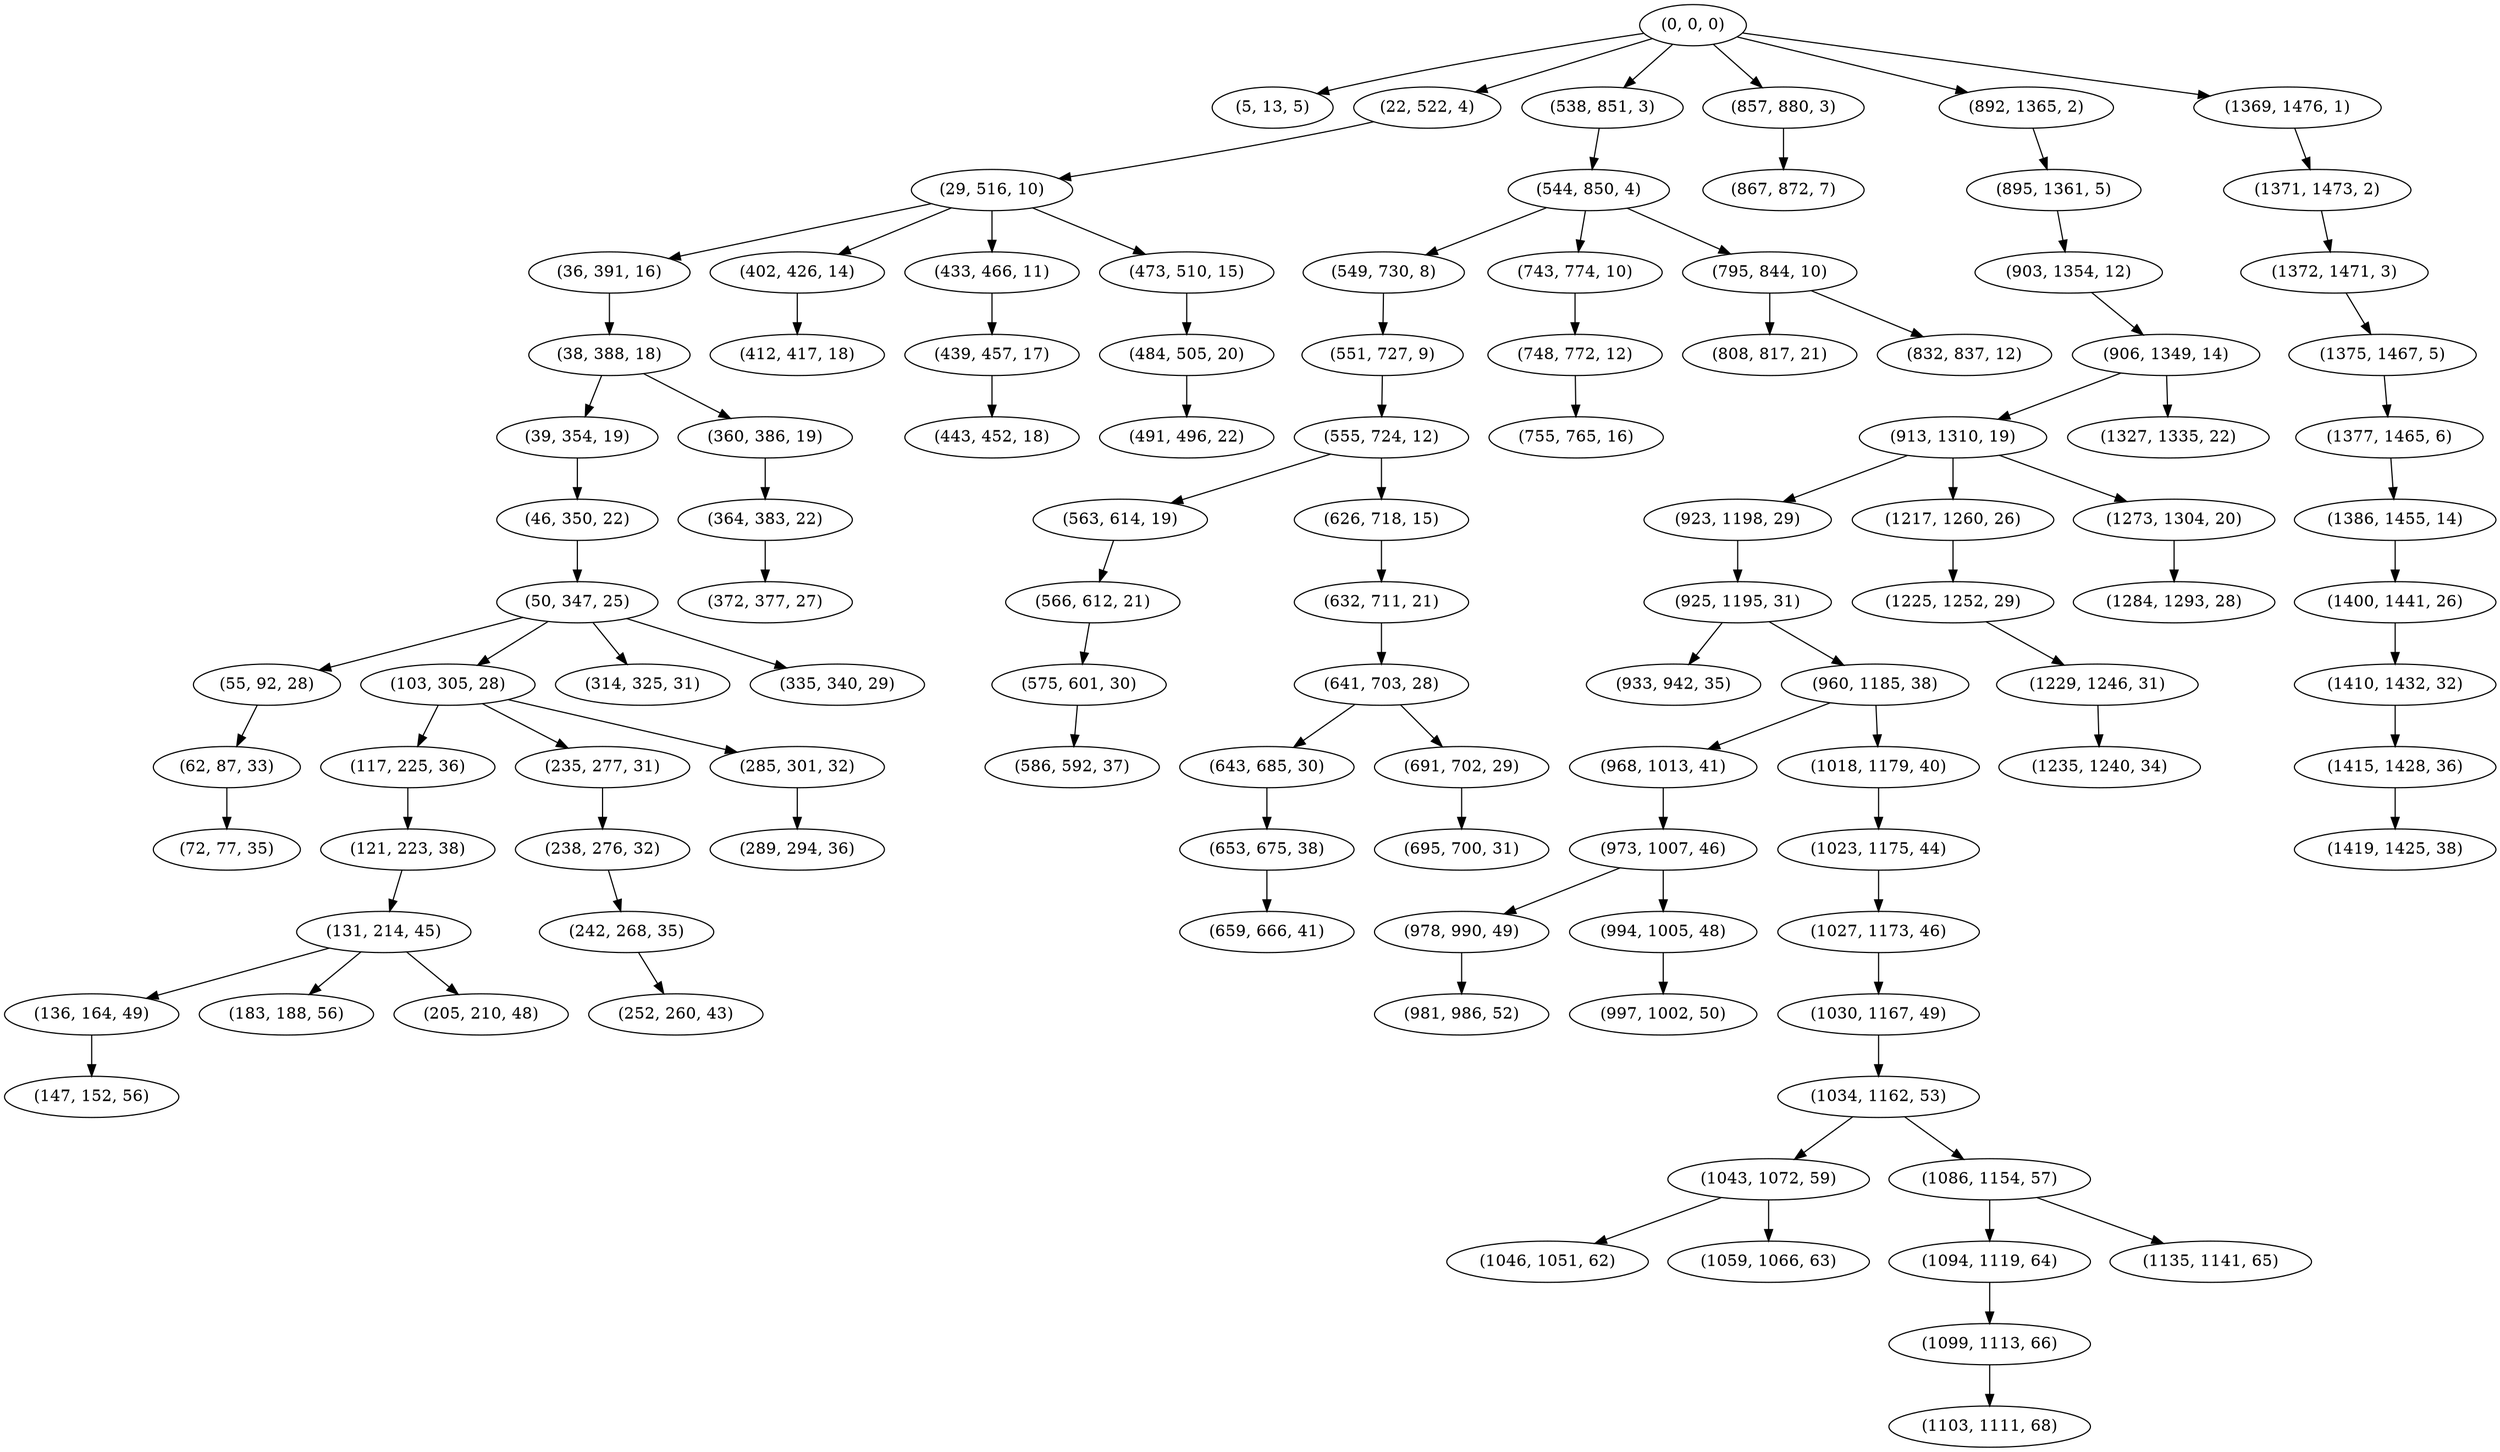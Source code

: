 digraph tree {
    "(0, 0, 0)";
    "(5, 13, 5)";
    "(22, 522, 4)";
    "(29, 516, 10)";
    "(36, 391, 16)";
    "(38, 388, 18)";
    "(39, 354, 19)";
    "(46, 350, 22)";
    "(50, 347, 25)";
    "(55, 92, 28)";
    "(62, 87, 33)";
    "(72, 77, 35)";
    "(103, 305, 28)";
    "(117, 225, 36)";
    "(121, 223, 38)";
    "(131, 214, 45)";
    "(136, 164, 49)";
    "(147, 152, 56)";
    "(183, 188, 56)";
    "(205, 210, 48)";
    "(235, 277, 31)";
    "(238, 276, 32)";
    "(242, 268, 35)";
    "(252, 260, 43)";
    "(285, 301, 32)";
    "(289, 294, 36)";
    "(314, 325, 31)";
    "(335, 340, 29)";
    "(360, 386, 19)";
    "(364, 383, 22)";
    "(372, 377, 27)";
    "(402, 426, 14)";
    "(412, 417, 18)";
    "(433, 466, 11)";
    "(439, 457, 17)";
    "(443, 452, 18)";
    "(473, 510, 15)";
    "(484, 505, 20)";
    "(491, 496, 22)";
    "(538, 851, 3)";
    "(544, 850, 4)";
    "(549, 730, 8)";
    "(551, 727, 9)";
    "(555, 724, 12)";
    "(563, 614, 19)";
    "(566, 612, 21)";
    "(575, 601, 30)";
    "(586, 592, 37)";
    "(626, 718, 15)";
    "(632, 711, 21)";
    "(641, 703, 28)";
    "(643, 685, 30)";
    "(653, 675, 38)";
    "(659, 666, 41)";
    "(691, 702, 29)";
    "(695, 700, 31)";
    "(743, 774, 10)";
    "(748, 772, 12)";
    "(755, 765, 16)";
    "(795, 844, 10)";
    "(808, 817, 21)";
    "(832, 837, 12)";
    "(857, 880, 3)";
    "(867, 872, 7)";
    "(892, 1365, 2)";
    "(895, 1361, 5)";
    "(903, 1354, 12)";
    "(906, 1349, 14)";
    "(913, 1310, 19)";
    "(923, 1198, 29)";
    "(925, 1195, 31)";
    "(933, 942, 35)";
    "(960, 1185, 38)";
    "(968, 1013, 41)";
    "(973, 1007, 46)";
    "(978, 990, 49)";
    "(981, 986, 52)";
    "(994, 1005, 48)";
    "(997, 1002, 50)";
    "(1018, 1179, 40)";
    "(1023, 1175, 44)";
    "(1027, 1173, 46)";
    "(1030, 1167, 49)";
    "(1034, 1162, 53)";
    "(1043, 1072, 59)";
    "(1046, 1051, 62)";
    "(1059, 1066, 63)";
    "(1086, 1154, 57)";
    "(1094, 1119, 64)";
    "(1099, 1113, 66)";
    "(1103, 1111, 68)";
    "(1135, 1141, 65)";
    "(1217, 1260, 26)";
    "(1225, 1252, 29)";
    "(1229, 1246, 31)";
    "(1235, 1240, 34)";
    "(1273, 1304, 20)";
    "(1284, 1293, 28)";
    "(1327, 1335, 22)";
    "(1369, 1476, 1)";
    "(1371, 1473, 2)";
    "(1372, 1471, 3)";
    "(1375, 1467, 5)";
    "(1377, 1465, 6)";
    "(1386, 1455, 14)";
    "(1400, 1441, 26)";
    "(1410, 1432, 32)";
    "(1415, 1428, 36)";
    "(1419, 1425, 38)";
    "(0, 0, 0)" -> "(5, 13, 5)";
    "(0, 0, 0)" -> "(22, 522, 4)";
    "(0, 0, 0)" -> "(538, 851, 3)";
    "(0, 0, 0)" -> "(857, 880, 3)";
    "(0, 0, 0)" -> "(892, 1365, 2)";
    "(0, 0, 0)" -> "(1369, 1476, 1)";
    "(22, 522, 4)" -> "(29, 516, 10)";
    "(29, 516, 10)" -> "(36, 391, 16)";
    "(29, 516, 10)" -> "(402, 426, 14)";
    "(29, 516, 10)" -> "(433, 466, 11)";
    "(29, 516, 10)" -> "(473, 510, 15)";
    "(36, 391, 16)" -> "(38, 388, 18)";
    "(38, 388, 18)" -> "(39, 354, 19)";
    "(38, 388, 18)" -> "(360, 386, 19)";
    "(39, 354, 19)" -> "(46, 350, 22)";
    "(46, 350, 22)" -> "(50, 347, 25)";
    "(50, 347, 25)" -> "(55, 92, 28)";
    "(50, 347, 25)" -> "(103, 305, 28)";
    "(50, 347, 25)" -> "(314, 325, 31)";
    "(50, 347, 25)" -> "(335, 340, 29)";
    "(55, 92, 28)" -> "(62, 87, 33)";
    "(62, 87, 33)" -> "(72, 77, 35)";
    "(103, 305, 28)" -> "(117, 225, 36)";
    "(103, 305, 28)" -> "(235, 277, 31)";
    "(103, 305, 28)" -> "(285, 301, 32)";
    "(117, 225, 36)" -> "(121, 223, 38)";
    "(121, 223, 38)" -> "(131, 214, 45)";
    "(131, 214, 45)" -> "(136, 164, 49)";
    "(131, 214, 45)" -> "(183, 188, 56)";
    "(131, 214, 45)" -> "(205, 210, 48)";
    "(136, 164, 49)" -> "(147, 152, 56)";
    "(235, 277, 31)" -> "(238, 276, 32)";
    "(238, 276, 32)" -> "(242, 268, 35)";
    "(242, 268, 35)" -> "(252, 260, 43)";
    "(285, 301, 32)" -> "(289, 294, 36)";
    "(360, 386, 19)" -> "(364, 383, 22)";
    "(364, 383, 22)" -> "(372, 377, 27)";
    "(402, 426, 14)" -> "(412, 417, 18)";
    "(433, 466, 11)" -> "(439, 457, 17)";
    "(439, 457, 17)" -> "(443, 452, 18)";
    "(473, 510, 15)" -> "(484, 505, 20)";
    "(484, 505, 20)" -> "(491, 496, 22)";
    "(538, 851, 3)" -> "(544, 850, 4)";
    "(544, 850, 4)" -> "(549, 730, 8)";
    "(544, 850, 4)" -> "(743, 774, 10)";
    "(544, 850, 4)" -> "(795, 844, 10)";
    "(549, 730, 8)" -> "(551, 727, 9)";
    "(551, 727, 9)" -> "(555, 724, 12)";
    "(555, 724, 12)" -> "(563, 614, 19)";
    "(555, 724, 12)" -> "(626, 718, 15)";
    "(563, 614, 19)" -> "(566, 612, 21)";
    "(566, 612, 21)" -> "(575, 601, 30)";
    "(575, 601, 30)" -> "(586, 592, 37)";
    "(626, 718, 15)" -> "(632, 711, 21)";
    "(632, 711, 21)" -> "(641, 703, 28)";
    "(641, 703, 28)" -> "(643, 685, 30)";
    "(641, 703, 28)" -> "(691, 702, 29)";
    "(643, 685, 30)" -> "(653, 675, 38)";
    "(653, 675, 38)" -> "(659, 666, 41)";
    "(691, 702, 29)" -> "(695, 700, 31)";
    "(743, 774, 10)" -> "(748, 772, 12)";
    "(748, 772, 12)" -> "(755, 765, 16)";
    "(795, 844, 10)" -> "(808, 817, 21)";
    "(795, 844, 10)" -> "(832, 837, 12)";
    "(857, 880, 3)" -> "(867, 872, 7)";
    "(892, 1365, 2)" -> "(895, 1361, 5)";
    "(895, 1361, 5)" -> "(903, 1354, 12)";
    "(903, 1354, 12)" -> "(906, 1349, 14)";
    "(906, 1349, 14)" -> "(913, 1310, 19)";
    "(906, 1349, 14)" -> "(1327, 1335, 22)";
    "(913, 1310, 19)" -> "(923, 1198, 29)";
    "(913, 1310, 19)" -> "(1217, 1260, 26)";
    "(913, 1310, 19)" -> "(1273, 1304, 20)";
    "(923, 1198, 29)" -> "(925, 1195, 31)";
    "(925, 1195, 31)" -> "(933, 942, 35)";
    "(925, 1195, 31)" -> "(960, 1185, 38)";
    "(960, 1185, 38)" -> "(968, 1013, 41)";
    "(960, 1185, 38)" -> "(1018, 1179, 40)";
    "(968, 1013, 41)" -> "(973, 1007, 46)";
    "(973, 1007, 46)" -> "(978, 990, 49)";
    "(973, 1007, 46)" -> "(994, 1005, 48)";
    "(978, 990, 49)" -> "(981, 986, 52)";
    "(994, 1005, 48)" -> "(997, 1002, 50)";
    "(1018, 1179, 40)" -> "(1023, 1175, 44)";
    "(1023, 1175, 44)" -> "(1027, 1173, 46)";
    "(1027, 1173, 46)" -> "(1030, 1167, 49)";
    "(1030, 1167, 49)" -> "(1034, 1162, 53)";
    "(1034, 1162, 53)" -> "(1043, 1072, 59)";
    "(1034, 1162, 53)" -> "(1086, 1154, 57)";
    "(1043, 1072, 59)" -> "(1046, 1051, 62)";
    "(1043, 1072, 59)" -> "(1059, 1066, 63)";
    "(1086, 1154, 57)" -> "(1094, 1119, 64)";
    "(1086, 1154, 57)" -> "(1135, 1141, 65)";
    "(1094, 1119, 64)" -> "(1099, 1113, 66)";
    "(1099, 1113, 66)" -> "(1103, 1111, 68)";
    "(1217, 1260, 26)" -> "(1225, 1252, 29)";
    "(1225, 1252, 29)" -> "(1229, 1246, 31)";
    "(1229, 1246, 31)" -> "(1235, 1240, 34)";
    "(1273, 1304, 20)" -> "(1284, 1293, 28)";
    "(1369, 1476, 1)" -> "(1371, 1473, 2)";
    "(1371, 1473, 2)" -> "(1372, 1471, 3)";
    "(1372, 1471, 3)" -> "(1375, 1467, 5)";
    "(1375, 1467, 5)" -> "(1377, 1465, 6)";
    "(1377, 1465, 6)" -> "(1386, 1455, 14)";
    "(1386, 1455, 14)" -> "(1400, 1441, 26)";
    "(1400, 1441, 26)" -> "(1410, 1432, 32)";
    "(1410, 1432, 32)" -> "(1415, 1428, 36)";
    "(1415, 1428, 36)" -> "(1419, 1425, 38)";
}
